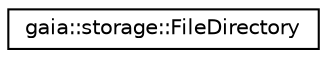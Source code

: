 digraph G
{
  edge [fontname="Helvetica",fontsize="10",labelfontname="Helvetica",labelfontsize="10"];
  node [fontname="Helvetica",fontsize="10",shape=record];
  rankdir=LR;
  Node1 [label="gaia::storage::FileDirectory",height=0.2,width=0.4,color="black", fillcolor="white", style="filled",URL="$d3/db3/classgaia_1_1storage_1_1_file_directory.html",tooltip="Provides access to directory of internal storage and external storage."];
}
